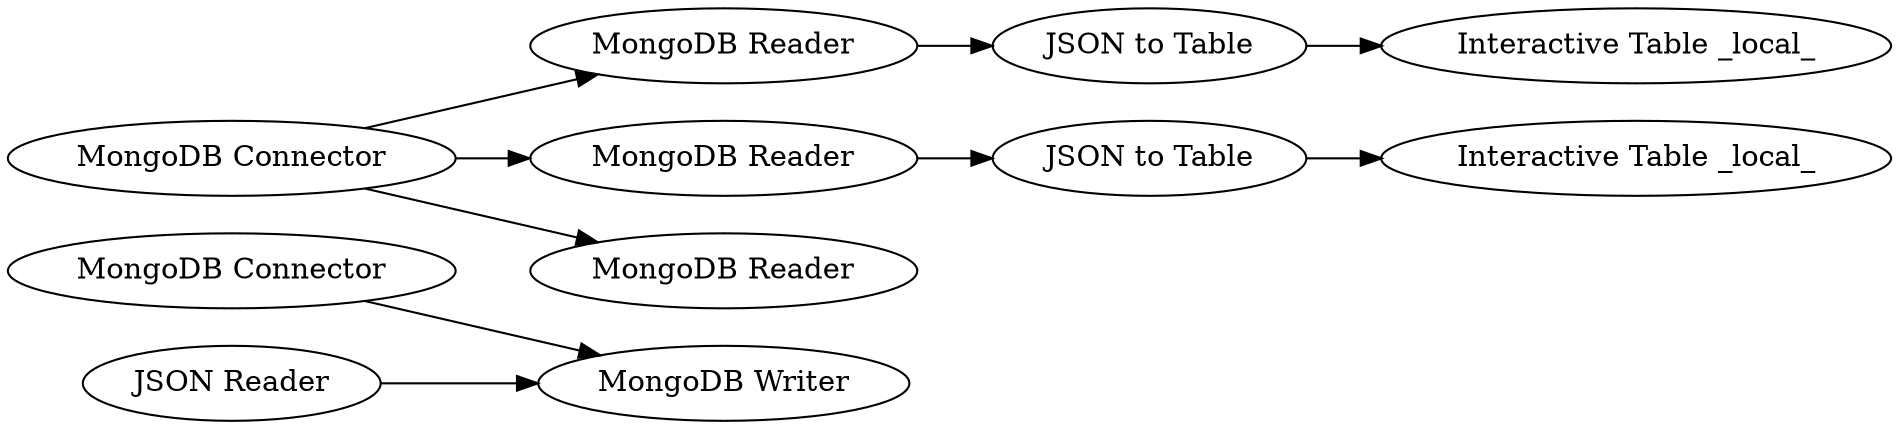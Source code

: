 digraph {
	6 -> 5
	68 -> 70
	66 -> 69
	73 -> 72
	66 -> 64
	64 -> 73
	33 -> 5
	69 -> 68
	66 -> 3
	5 [label="MongoDB Writer"]
	64 [label="MongoDB Reader"]
	66 [label="MongoDB Connector"]
	70 [label="Interactive Table _local_"]
	68 [label="JSON to Table"]
	69 [label="MongoDB Reader"]
	72 [label="Interactive Table _local_"]
	6 [label="MongoDB Connector"]
	33 [label="JSON Reader"]
	3 [label="MongoDB Reader"]
	73 [label="JSON to Table"]
	rankdir=LR
}
